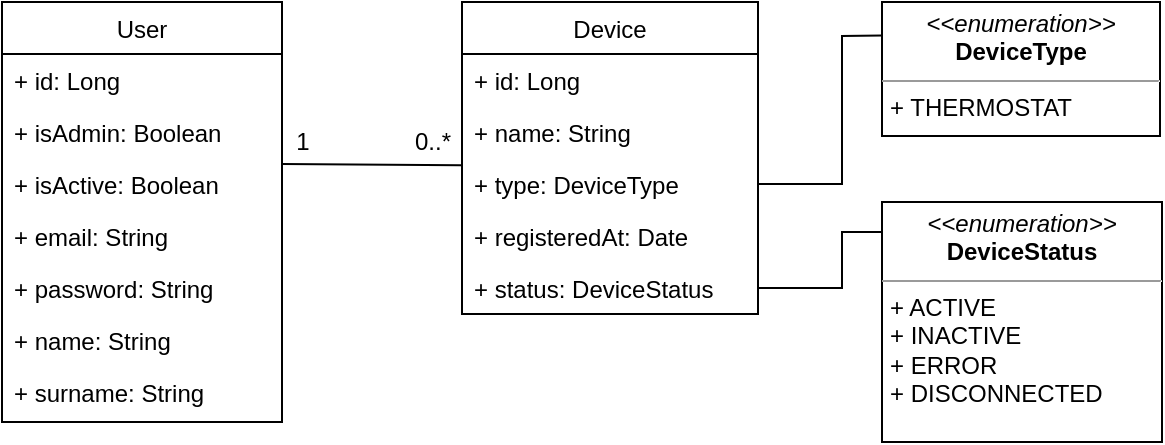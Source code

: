 <mxfile version="15.8.4" type="device"><diagram id="C5RBs43oDa-KdzZeNtuy" name="Page-1"><mxGraphModel dx="1588" dy="710" grid="1" gridSize="10" guides="1" tooltips="1" connect="1" arrows="1" fold="1" page="0" pageScale="1" pageWidth="827" pageHeight="1169" math="0" shadow="0"><root><mxCell id="WIyWlLk6GJQsqaUBKTNV-0"/><mxCell id="WIyWlLk6GJQsqaUBKTNV-1" parent="WIyWlLk6GJQsqaUBKTNV-0"/><mxCell id="fPtsxEPNTRhdEChlrqXw-75" value="Device" style="swimlane;fontStyle=0;childLayout=stackLayout;horizontal=1;startSize=26;fillColor=none;horizontalStack=0;resizeParent=1;resizeParentMax=0;resizeLast=0;collapsible=1;marginBottom=0;" parent="WIyWlLk6GJQsqaUBKTNV-1" vertex="1"><mxGeometry x="150" y="40" width="148" height="156" as="geometry"/></mxCell><mxCell id="bESQonsYr0PNFIB81C_Y-4" value="+ id: Long" style="text;strokeColor=none;fillColor=none;align=left;verticalAlign=top;spacingLeft=4;spacingRight=4;overflow=hidden;rotatable=0;points=[[0,0.5],[1,0.5]];portConstraint=eastwest;" parent="fPtsxEPNTRhdEChlrqXw-75" vertex="1"><mxGeometry y="26" width="148" height="26" as="geometry"/></mxCell><mxCell id="ZDKqzzsCo3Wi4YVbCGXi-5" value="+ name: String" style="text;strokeColor=none;fillColor=none;align=left;verticalAlign=top;spacingLeft=4;spacingRight=4;overflow=hidden;rotatable=0;points=[[0,0.5],[1,0.5]];portConstraint=eastwest;" vertex="1" parent="fPtsxEPNTRhdEChlrqXw-75"><mxGeometry y="52" width="148" height="26" as="geometry"/></mxCell><mxCell id="fPtsxEPNTRhdEChlrqXw-55" value="+ type: DeviceType" style="text;strokeColor=none;fillColor=none;align=left;verticalAlign=top;spacingLeft=4;spacingRight=4;overflow=hidden;rotatable=0;points=[[0,0.5],[1,0.5]];portConstraint=eastwest;" parent="fPtsxEPNTRhdEChlrqXw-75" vertex="1"><mxGeometry y="78" width="148" height="26" as="geometry"/></mxCell><mxCell id="fPtsxEPNTRhdEChlrqXw-2" value="+ registeredAt: Date" style="text;strokeColor=none;fillColor=none;align=left;verticalAlign=top;spacingLeft=4;spacingRight=4;overflow=hidden;rotatable=0;points=[[0,0.5],[1,0.5]];portConstraint=eastwest;" parent="fPtsxEPNTRhdEChlrqXw-75" vertex="1"><mxGeometry y="104" width="148" height="26" as="geometry"/></mxCell><mxCell id="ZDKqzzsCo3Wi4YVbCGXi-6" value="+ status: DeviceStatus" style="text;strokeColor=none;fillColor=none;align=left;verticalAlign=top;spacingLeft=4;spacingRight=4;overflow=hidden;rotatable=0;points=[[0,0.5],[1,0.5]];portConstraint=eastwest;" vertex="1" parent="fPtsxEPNTRhdEChlrqXw-75"><mxGeometry y="130" width="148" height="26" as="geometry"/></mxCell><mxCell id="fPtsxEPNTRhdEChlrqXw-104" value="&lt;p style=&quot;margin: 0px ; margin-top: 4px ; text-align: center&quot;&gt;&lt;i&gt;&amp;lt;&amp;lt;enumeration&amp;gt;&amp;gt;&lt;/i&gt;&lt;br&gt;&lt;b&gt;DeviceType&lt;/b&gt;&lt;/p&gt;&lt;hr size=&quot;1&quot;&gt;&lt;p style=&quot;margin: 0px ; margin-left: 4px&quot;&gt;+ THERMOSTAT&lt;br&gt;&lt;/p&gt;&lt;p style=&quot;margin: 0px ; margin-left: 4px&quot;&gt;&lt;br&gt;&lt;/p&gt;" style="verticalAlign=top;align=left;overflow=fill;fontSize=12;fontFamily=Helvetica;html=1;" parent="WIyWlLk6GJQsqaUBKTNV-1" vertex="1"><mxGeometry x="360" y="40" width="139" height="67" as="geometry"/></mxCell><mxCell id="bESQonsYr0PNFIB81C_Y-173" value="User" style="swimlane;fontStyle=0;childLayout=stackLayout;horizontal=1;startSize=26;fillColor=none;horizontalStack=0;resizeParent=1;resizeParentMax=0;resizeLast=0;collapsible=1;marginBottom=0;" parent="WIyWlLk6GJQsqaUBKTNV-1" vertex="1"><mxGeometry x="-80" y="40" width="140" height="210" as="geometry"/></mxCell><mxCell id="bESQonsYr0PNFIB81C_Y-2" value="+ id: Long" style="text;strokeColor=none;fillColor=none;align=left;verticalAlign=top;spacingLeft=4;spacingRight=4;overflow=hidden;rotatable=0;points=[[0,0.5],[1,0.5]];portConstraint=eastwest;" parent="bESQonsYr0PNFIB81C_Y-173" vertex="1"><mxGeometry y="26" width="140" height="26" as="geometry"/></mxCell><mxCell id="bESQonsYr0PNFIB81C_Y-179" value="+ isAdmin: Boolean" style="text;strokeColor=none;fillColor=none;align=left;verticalAlign=top;spacingLeft=4;spacingRight=4;overflow=hidden;rotatable=0;points=[[0,0.5],[1,0.5]];portConstraint=eastwest;" parent="bESQonsYr0PNFIB81C_Y-173" vertex="1"><mxGeometry y="52" width="140" height="26" as="geometry"/></mxCell><mxCell id="bESQonsYr0PNFIB81C_Y-264" value="+ isActive: Boolean" style="text;strokeColor=none;fillColor=none;align=left;verticalAlign=top;spacingLeft=4;spacingRight=4;overflow=hidden;rotatable=0;points=[[0,0.5],[1,0.5]];portConstraint=eastwest;" parent="bESQonsYr0PNFIB81C_Y-173" vertex="1"><mxGeometry y="78" width="140" height="26" as="geometry"/></mxCell><mxCell id="fPtsxEPNTRhdEChlrqXw-46" value="+ email: String" style="text;strokeColor=none;fillColor=none;align=left;verticalAlign=top;spacingLeft=4;spacingRight=4;overflow=hidden;rotatable=0;points=[[0,0.5],[1,0.5]];portConstraint=eastwest;" parent="bESQonsYr0PNFIB81C_Y-173" vertex="1"><mxGeometry y="104" width="140" height="26" as="geometry"/></mxCell><mxCell id="bESQonsYr0PNFIB81C_Y-175" value="+ password: String" style="text;strokeColor=none;fillColor=none;align=left;verticalAlign=top;spacingLeft=4;spacingRight=4;overflow=hidden;rotatable=0;points=[[0,0.5],[1,0.5]];portConstraint=eastwest;" parent="bESQonsYr0PNFIB81C_Y-173" vertex="1"><mxGeometry y="130" width="140" height="26" as="geometry"/></mxCell><mxCell id="fPtsxEPNTRhdEChlrqXw-27" value="+ name: String" style="text;strokeColor=none;fillColor=none;align=left;verticalAlign=top;spacingLeft=4;spacingRight=4;overflow=hidden;rotatable=0;points=[[0,0.5],[1,0.5]];portConstraint=eastwest;" parent="bESQonsYr0PNFIB81C_Y-173" vertex="1"><mxGeometry y="156" width="140" height="26" as="geometry"/></mxCell><mxCell id="fPtsxEPNTRhdEChlrqXw-42" value="+ surname: String" style="text;strokeColor=none;fillColor=none;align=left;verticalAlign=top;spacingLeft=4;spacingRight=4;overflow=hidden;rotatable=0;points=[[0,0.5],[1,0.5]];portConstraint=eastwest;" parent="bESQonsYr0PNFIB81C_Y-173" vertex="1"><mxGeometry y="182" width="140" height="28" as="geometry"/></mxCell><mxCell id="ZDKqzzsCo3Wi4YVbCGXi-1" value="" style="endArrow=none;html=1;rounded=0;entryX=0.983;entryY=1.083;entryDx=0;entryDy=0;entryPerimeter=0;" edge="1" parent="WIyWlLk6GJQsqaUBKTNV-1" target="ZDKqzzsCo3Wi4YVbCGXi-3"><mxGeometry width="50" height="50" relative="1" as="geometry"><mxPoint x="60" y="121" as="sourcePoint"/><mxPoint x="159.556" y="120.834" as="targetPoint"/></mxGeometry></mxCell><mxCell id="ZDKqzzsCo3Wi4YVbCGXi-2" value="1" style="text;html=1;align=center;verticalAlign=middle;resizable=0;points=[];autosize=1;strokeColor=none;fillColor=none;" vertex="1" parent="WIyWlLk6GJQsqaUBKTNV-1"><mxGeometry x="60" y="100" width="20" height="20" as="geometry"/></mxCell><mxCell id="ZDKqzzsCo3Wi4YVbCGXi-3" value="0..*" style="text;html=1;align=center;verticalAlign=middle;resizable=0;points=[];autosize=1;strokeColor=none;fillColor=none;" vertex="1" parent="WIyWlLk6GJQsqaUBKTNV-1"><mxGeometry x="120" y="100" width="30" height="20" as="geometry"/></mxCell><mxCell id="ZDKqzzsCo3Wi4YVbCGXi-4" value="" style="endArrow=none;html=1;rounded=0;exitX=1;exitY=0.5;exitDx=0;exitDy=0;entryX=0;entryY=0.25;entryDx=0;entryDy=0;" edge="1" parent="WIyWlLk6GJQsqaUBKTNV-1" source="fPtsxEPNTRhdEChlrqXw-55" target="fPtsxEPNTRhdEChlrqXw-104"><mxGeometry width="50" height="50" relative="1" as="geometry"><mxPoint x="350" y="150" as="sourcePoint"/><mxPoint x="400" y="100" as="targetPoint"/><Array as="points"><mxPoint x="340" y="131"/><mxPoint x="340" y="57"/></Array></mxGeometry></mxCell><mxCell id="ZDKqzzsCo3Wi4YVbCGXi-7" value="&lt;p style=&quot;margin: 0px ; margin-top: 4px ; text-align: center&quot;&gt;&lt;i&gt;&amp;lt;&amp;lt;enumeration&amp;gt;&amp;gt;&lt;/i&gt;&lt;br&gt;&lt;b&gt;DeviceStatus&lt;/b&gt;&lt;/p&gt;&lt;hr size=&quot;1&quot;&gt;&lt;p style=&quot;margin: 0px ; margin-left: 4px&quot;&gt;+ ACTIVE&lt;/p&gt;&lt;p style=&quot;margin: 0px ; margin-left: 4px&quot;&gt;+ INACTIVE&lt;/p&gt;&lt;p style=&quot;margin: 0px ; margin-left: 4px&quot;&gt;+ ERROR&lt;/p&gt;&lt;p style=&quot;margin: 0px ; margin-left: 4px&quot;&gt;+ DISCONNECTED&lt;br&gt;&lt;span style=&quot;color: rgba(0 , 0 , 0 , 0) ; font-family: monospace ; font-size: 0px&quot;&gt;%3CmxGraphModel%3E%3Croot%3E%3CmxCell%20id%3D%220%22%2F%3E%3CmxCell%20id%3D%221%22%20parent%3D%220%22%2F%3E%3CmxCell%20id%3D%222%22%20value%3D%22%26lt%3Bp%20style%3D%26quot%3Bmargin%3A%200px%20%3B%20margin-top%3A%204px%20%3B%20text-align%3A%20center%26quot%3B%26gt%3B%26lt%3Bi%26gt%3B%26amp%3Blt%3B%26amp%3Blt%3Benumeration%26amp%3Bgt%3B%26amp%3Bgt%3B%26lt%3B%2Fi%26gt%3B%26lt%3Bbr%26gt%3B%26lt%3Bb%26gt%3BDeviceStatus%26lt%3B%2Fb%26gt%3B%26lt%3B%2Fp%26gt%3B%26lt%3Bhr%20size%3D%26quot%3B1%26quot%3B%26gt%3B%26lt%3Bp%20style%3D%26quot%3Bmargin%3A%200px%20%3B%20margin-left%3A%204px%26quot%3B%26gt%3B%2B%20THERMOSTAT%26lt%3Bbr%26gt%3B%26lt%3B%2Fp%26gt%3B%26lt%3Bp%20style%3D%26quot%3Bmargin%3A%200px%20%3B%20margin-left%3A%204px%26quot%3B%26gt%3B%26lt%3Bbr%26gt%3B%26lt%3B%2Fp%26gt%3B%26lt%3Bp%20style%3D%26quot%3Bmargin%3A%200px%20%3B%20margin-left%3A%204px%26quot%3B%26gt%3B%26lt%3Bbr%26gt%3B%26lt%3B%2Fp%26gt%3B%22%20style%3D%22verticalAlign%3Dtop%3Balign%3Dleft%3Boverflow%3Dfill%3BfontSize%3D12%3BfontFamily%3DHelvetica%3Bhtml%3D1%3B%22%20vertex%3D%221%22%20parent%3D%221%22%3E%3CmxGeometry%20x%3D%22360%22%20y%3D%22160%22%20width%3D%22139%22%20height%3D%2267%22%20as%3D%22geometry%22%2F%3E%3C%2FmxCell%3E%3C%2Froot%3E%3C%2FmxGraphModel%3E&lt;/span&gt;&lt;br&gt;&lt;/p&gt;&lt;p style=&quot;margin: 0px ; margin-left: 4px&quot;&gt;&lt;br&gt;&lt;/p&gt;&lt;p style=&quot;margin: 0px ; margin-left: 4px&quot;&gt;&lt;br&gt;&lt;/p&gt;" style="verticalAlign=top;align=left;overflow=fill;fontSize=12;fontFamily=Helvetica;html=1;" vertex="1" parent="WIyWlLk6GJQsqaUBKTNV-1"><mxGeometry x="360" y="140" width="140" height="120" as="geometry"/></mxCell><mxCell id="ZDKqzzsCo3Wi4YVbCGXi-8" value="" style="endArrow=none;html=1;rounded=0;exitX=1;exitY=0.5;exitDx=0;exitDy=0;entryX=0.002;entryY=0.125;entryDx=0;entryDy=0;entryPerimeter=0;" edge="1" parent="WIyWlLk6GJQsqaUBKTNV-1" source="ZDKqzzsCo3Wi4YVbCGXi-6" target="ZDKqzzsCo3Wi4YVbCGXi-7"><mxGeometry width="50" height="50" relative="1" as="geometry"><mxPoint x="308" y="141" as="sourcePoint"/><mxPoint x="370" y="66.75" as="targetPoint"/><Array as="points"><mxPoint x="340" y="183"/><mxPoint x="340" y="155"/></Array></mxGeometry></mxCell></root></mxGraphModel></diagram></mxfile>
